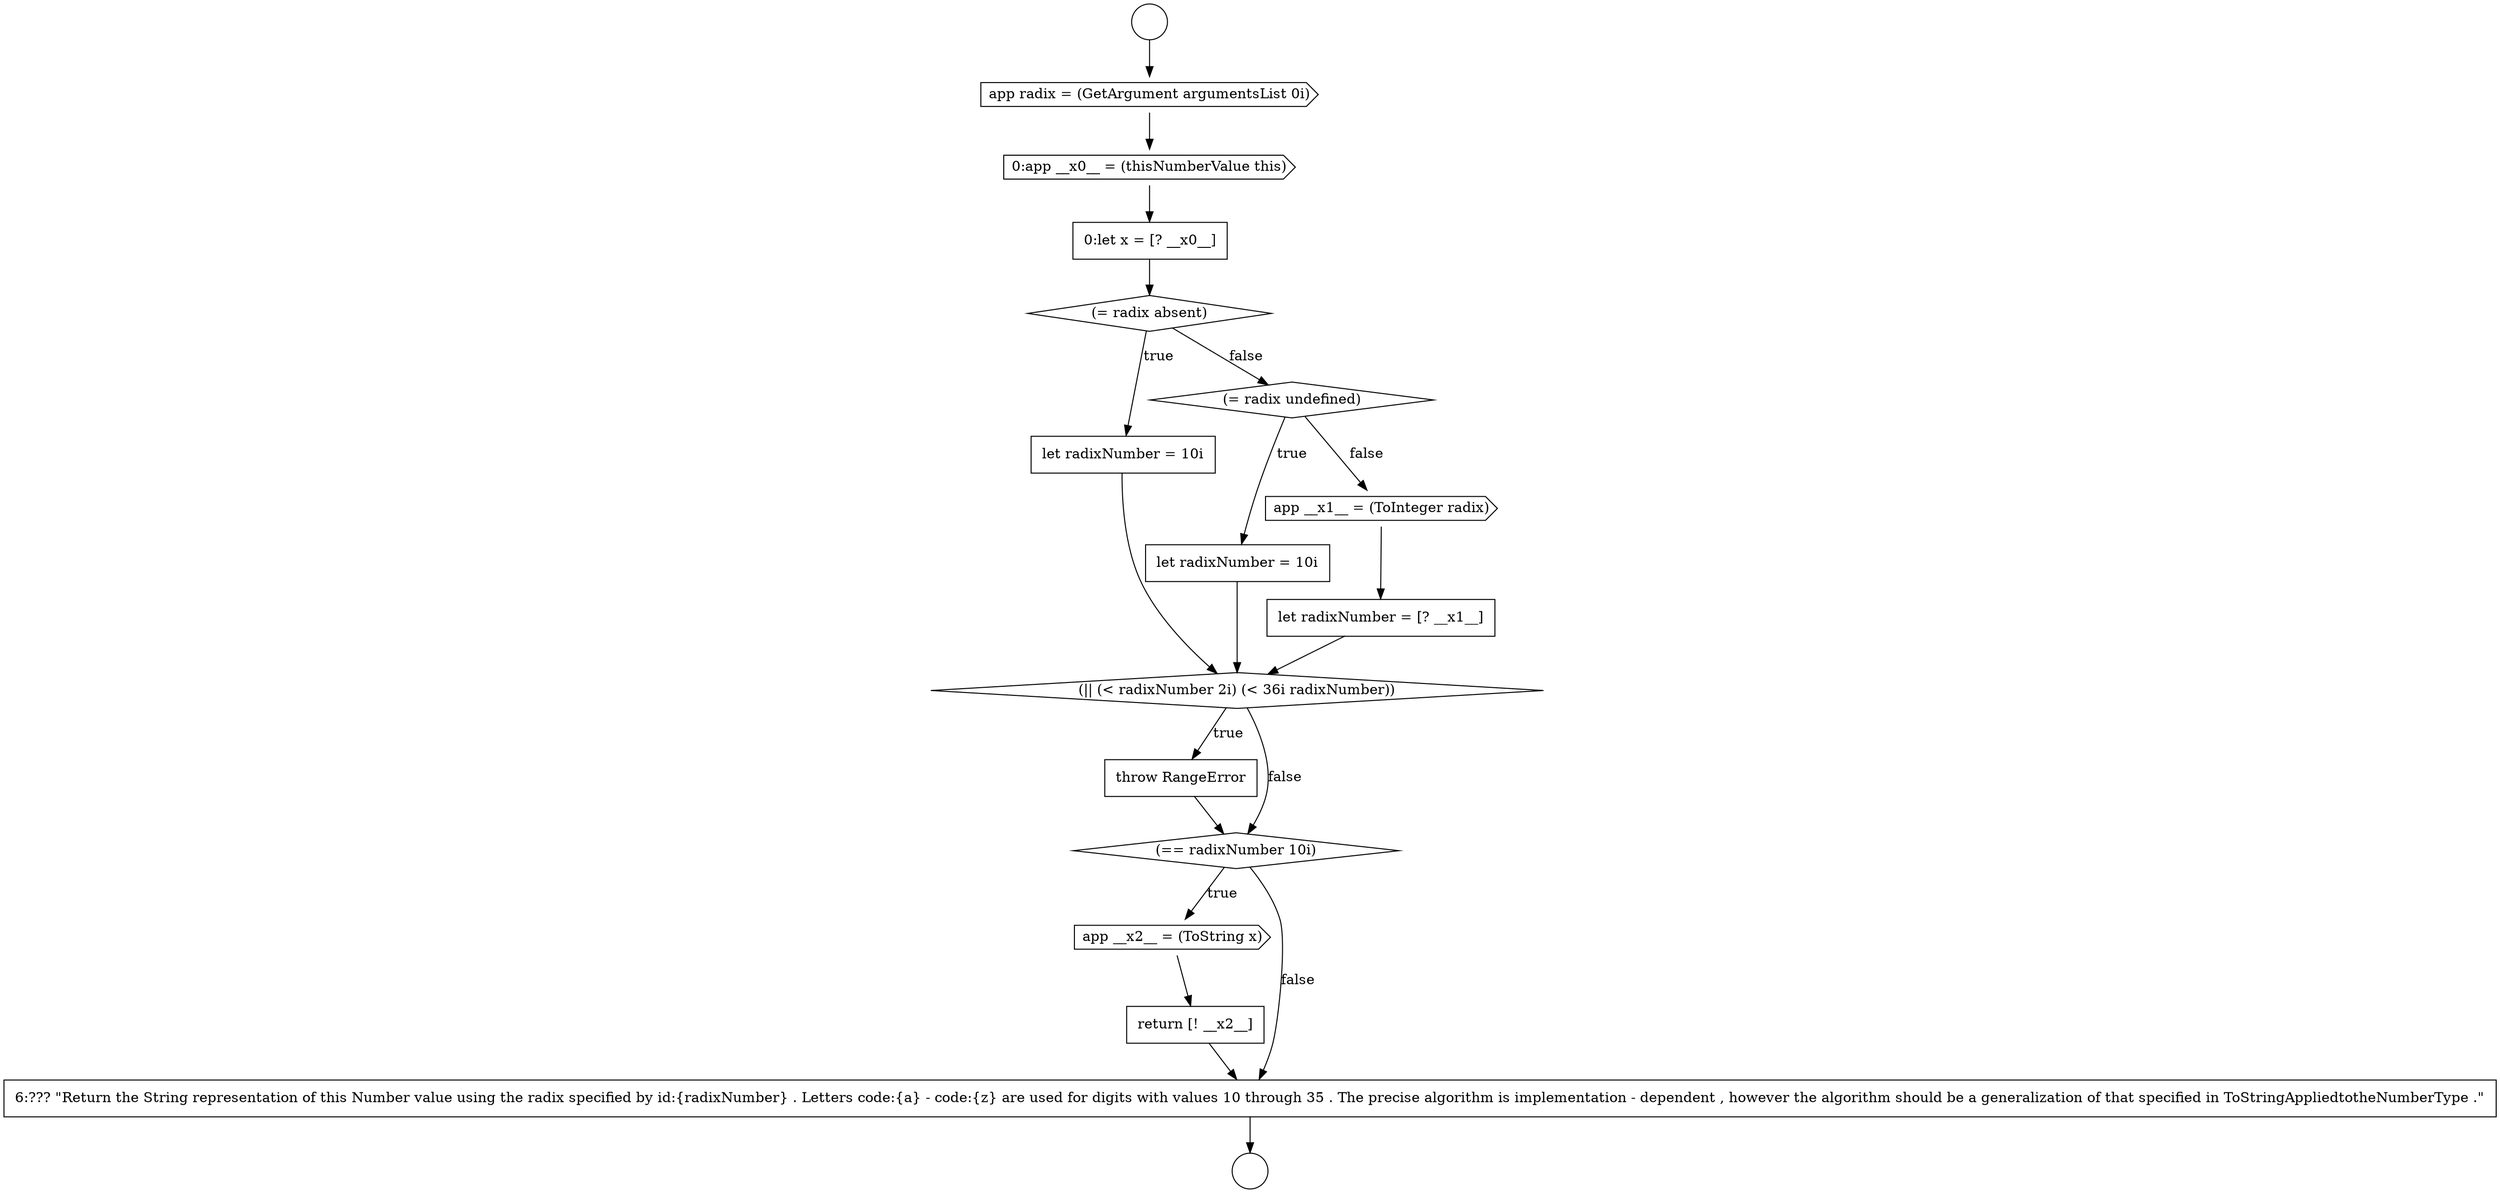 digraph {
  node11008 [shape=none, margin=0, label=<<font color="black">
    <table border="0" cellborder="1" cellspacing="0" cellpadding="10">
      <tr><td align="left">0:let x = [? __x0__]</td></tr>
    </table>
  </font>> color="black" fillcolor="white" style=filled]
  node11010 [shape=none, margin=0, label=<<font color="black">
    <table border="0" cellborder="1" cellspacing="0" cellpadding="10">
      <tr><td align="left">let radixNumber = 10i</td></tr>
    </table>
  </font>> color="black" fillcolor="white" style=filled]
  node11004 [shape=circle label=" " color="black" fillcolor="white" style=filled]
  node11015 [shape=diamond, label=<<font color="black">(|| (&lt; radixNumber 2i) (&lt; 36i radixNumber))</font>> color="black" fillcolor="white" style=filled]
  node11006 [shape=cds, label=<<font color="black">app radix = (GetArgument argumentsList 0i)</font>> color="black" fillcolor="white" style=filled]
  node11018 [shape=cds, label=<<font color="black">app __x2__ = (ToString x)</font>> color="black" fillcolor="white" style=filled]
  node11012 [shape=none, margin=0, label=<<font color="black">
    <table border="0" cellborder="1" cellspacing="0" cellpadding="10">
      <tr><td align="left">let radixNumber = 10i</td></tr>
    </table>
  </font>> color="black" fillcolor="white" style=filled]
  node11013 [shape=cds, label=<<font color="black">app __x1__ = (ToInteger radix)</font>> color="black" fillcolor="white" style=filled]
  node11009 [shape=diamond, label=<<font color="black">(= radix absent)</font>> color="black" fillcolor="white" style=filled]
  node11014 [shape=none, margin=0, label=<<font color="black">
    <table border="0" cellborder="1" cellspacing="0" cellpadding="10">
      <tr><td align="left">let radixNumber = [? __x1__]</td></tr>
    </table>
  </font>> color="black" fillcolor="white" style=filled]
  node11020 [shape=none, margin=0, label=<<font color="black">
    <table border="0" cellborder="1" cellspacing="0" cellpadding="10">
      <tr><td align="left">6:??? &quot;Return the String representation of this Number value using the radix specified by id:{radixNumber} . Letters code:{a} - code:{z} are used for digits with values 10 through 35 . The precise algorithm is implementation - dependent , however the algorithm should be a generalization of that specified in ToStringAppliedtotheNumberType .&quot;</td></tr>
    </table>
  </font>> color="black" fillcolor="white" style=filled]
  node11007 [shape=cds, label=<<font color="black">0:app __x0__ = (thisNumberValue this)</font>> color="black" fillcolor="white" style=filled]
  node11019 [shape=none, margin=0, label=<<font color="black">
    <table border="0" cellborder="1" cellspacing="0" cellpadding="10">
      <tr><td align="left">return [! __x2__]</td></tr>
    </table>
  </font>> color="black" fillcolor="white" style=filled]
  node11016 [shape=none, margin=0, label=<<font color="black">
    <table border="0" cellborder="1" cellspacing="0" cellpadding="10">
      <tr><td align="left">throw RangeError</td></tr>
    </table>
  </font>> color="black" fillcolor="white" style=filled]
  node11011 [shape=diamond, label=<<font color="black">(= radix undefined)</font>> color="black" fillcolor="white" style=filled]
  node11005 [shape=circle label=" " color="black" fillcolor="white" style=filled]
  node11017 [shape=diamond, label=<<font color="black">(== radixNumber 10i)</font>> color="black" fillcolor="white" style=filled]
  node11011 -> node11012 [label=<<font color="black">true</font>> color="black"]
  node11011 -> node11013 [label=<<font color="black">false</font>> color="black"]
  node11015 -> node11016 [label=<<font color="black">true</font>> color="black"]
  node11015 -> node11017 [label=<<font color="black">false</font>> color="black"]
  node11007 -> node11008 [ color="black"]
  node11018 -> node11019 [ color="black"]
  node11019 -> node11020 [ color="black"]
  node11013 -> node11014 [ color="black"]
  node11004 -> node11006 [ color="black"]
  node11016 -> node11017 [ color="black"]
  node11006 -> node11007 [ color="black"]
  node11020 -> node11005 [ color="black"]
  node11008 -> node11009 [ color="black"]
  node11010 -> node11015 [ color="black"]
  node11017 -> node11018 [label=<<font color="black">true</font>> color="black"]
  node11017 -> node11020 [label=<<font color="black">false</font>> color="black"]
  node11009 -> node11010 [label=<<font color="black">true</font>> color="black"]
  node11009 -> node11011 [label=<<font color="black">false</font>> color="black"]
  node11012 -> node11015 [ color="black"]
  node11014 -> node11015 [ color="black"]
}
